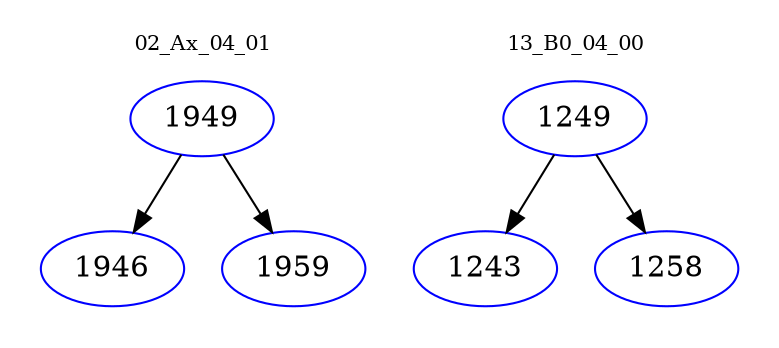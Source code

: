 digraph{
subgraph cluster_0 {
color = white
label = "02_Ax_04_01";
fontsize=10;
T0_1949 [label="1949", color="blue"]
T0_1949 -> T0_1946 [color="black"]
T0_1946 [label="1946", color="blue"]
T0_1949 -> T0_1959 [color="black"]
T0_1959 [label="1959", color="blue"]
}
subgraph cluster_1 {
color = white
label = "13_B0_04_00";
fontsize=10;
T1_1249 [label="1249", color="blue"]
T1_1249 -> T1_1243 [color="black"]
T1_1243 [label="1243", color="blue"]
T1_1249 -> T1_1258 [color="black"]
T1_1258 [label="1258", color="blue"]
}
}
